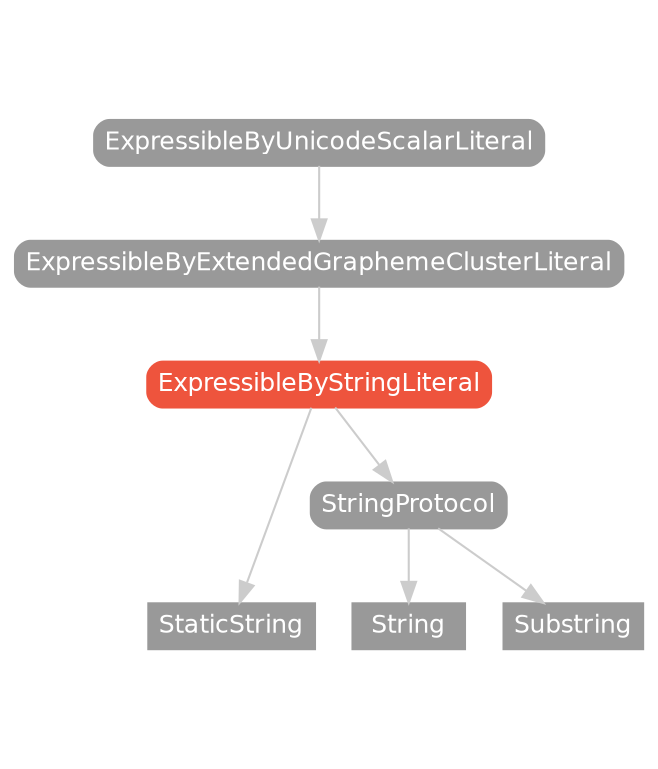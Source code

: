 strict digraph "ExpressibleByStringLiteral - Type Hierarchy - SwiftDoc.org" {
    pad="0.1,0.8"
    node [shape=box, style="filled,rounded", color="#999999", fillcolor="#999999", fontcolor=white, fontname=Helvetica, fontnames="Helvetica,sansserif", fontsize=12, margin="0.07,0.05", height="0.3"]
    edge [color="#cccccc"]
    "ExpressibleByExtendedGraphemeClusterLiteral" [URL="/protocol/ExpressibleByExtendedGraphemeClusterLiteral/hierarchy/"]
    "ExpressibleByStringLiteral" [URL="/protocol/ExpressibleByStringLiteral/", style="filled,rounded", fillcolor="#ee543d", color="#ee543d"]
    "ExpressibleByUnicodeScalarLiteral" [URL="/protocol/ExpressibleByUnicodeScalarLiteral/hierarchy/"]
    "StaticString" [URL="/type/StaticString/hierarchy/", style=filled]
    "String" [URL="/type/String/hierarchy/", style=filled]
    "StringProtocol" [URL="/protocol/StringProtocol/hierarchy/"]
    "Substring" [URL="/type/Substring/hierarchy/", style=filled]    "ExpressibleByStringLiteral" -> "StaticString"
    "ExpressibleByStringLiteral" -> "StringProtocol"
    "StringProtocol" -> "String"
    "StringProtocol" -> "Substring"
    "ExpressibleByExtendedGraphemeClusterLiteral" -> "ExpressibleByStringLiteral"
    "ExpressibleByUnicodeScalarLiteral" -> "ExpressibleByExtendedGraphemeClusterLiteral"
    subgraph Types {
        rank = max; "StaticString"; "String"; "Substring";
    }
}